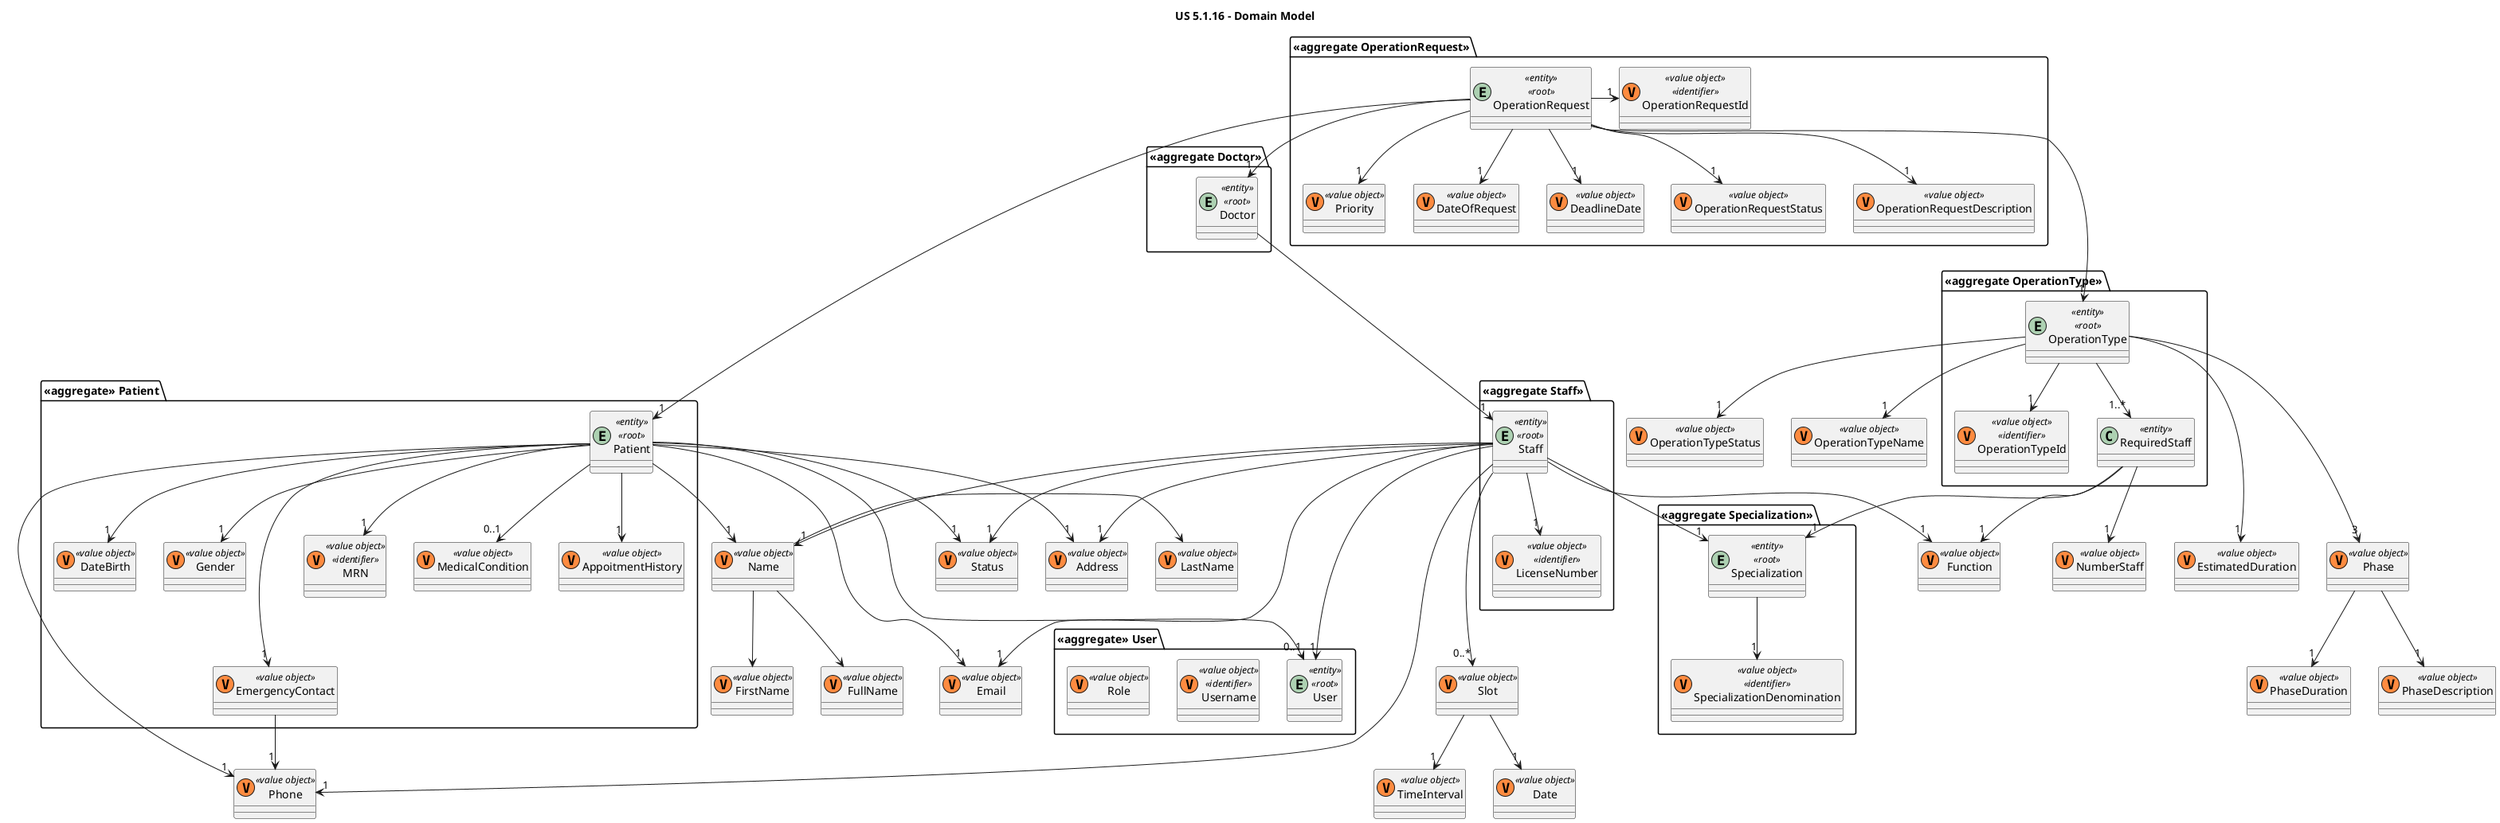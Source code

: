 @startuml
'https://plantuml.com/class-diagram

title "US 5.1.16 - Domain Model"

class Name <<(V,#FF8B40)value object>> {}
class FirstName <<(V,#FF8B40)value object>> {}
class LastName <<(V,#FF8B40)value object>> {}
class FullName <<(V,#FF8B40)value object>> {}
class Phone <<(V,#FF8B40)value object>> {}
class Email <<(V,#FF8B40)value object>> {}
class Date <<(V,#FF8B40)value object>> {}
class Slot <<(V,#FF8B40)value object>> {}
class Status <<(V,#FF8B40)value object>> {}
class Address <<(V,#FF8B40)value object>> {}
class Function <<(V,#FF8B40)value object>>  {}
class TimeInterval <<(V,#FF8B40)value object>> {}

package "<<aggregate>> Patient" {
    entity Patient <<entity>> <<root>> {}
    class DateBirth <<(V,#FF8B40)value object>> {}
    class Gender <<(V,#FF8B40)value object>> {}
    class EmergencyContact <<(V,#FF8B40)value object>> {}
    class MRN <<(V,#FF8B40)value object>> <<identifier>> {}
    class MedicalCondition <<(V,#FF8B40)value object>> {}
    class AppoitmentHistory <<(V,#FF8B40)value object>> {}
}
package "<<aggregate>> User" {
    entity User <<entity>> <<root>>
    class Username <<(V,#FF8B40) value object>> <<identifier>>
    class Role <<(V,#FF8B40) value object>>
}

package "<<aggregate Staff>>" {
    entity Staff <<entity>><<root>>{}
    class LicenseNumber <<(V,#FF8B40)value object>> <<identifier>> {}
}

package "<<aggregate Doctor>>" {
    entity Doctor <<entity>><<root>>{}
}

package "<<aggregate OperationRequest>>"{
    entity OperationRequest <<entity>> <<root>> {}
    class OperationRequestId <<(V,#FF8B40)value object>> <<identifier>> {}
    class Priority <<(V,#FF8B40)value object>> {}
    class DateOfRequest <<(V,#FF8B40)value object>>  {}
    class DeadlineDate <<(V,#FF8B40)value object>>  {}
    class OperationRequestStatus <<(V,#FF8B40)value object>>
    class OperationRequestDescription <<(V,#FF8B40)value object>>

}

package "<<aggregate OperationType>>"{
    entity OperationType <<entity>> <<root>> {}
    class OperationTypeId <<(V,#FF8B40)value object>> <<identifier>> {}
    class RequiredStaff <<entity>>  {}
}

class EstimatedDuration <<(V,#FF8B40)value object>>  {}
class Phase <<(V,#FF8B40)value object>>  {}
class PhaseDuration <<(V,#FF8B40)value object>>  {}
class PhaseDescription <<(V,#FF8B40)value object>> {}
class OperationTypeStatus <<(V,#FF8B40)value object>> {}
class OperationTypeName <<(V,#FF8B40)value object>>  {}
class NumberStaff <<(V,#FF8B40)value object>>  {}

package "<<aggregate Specialization>>"{
    entity Specialization <<entity>> <<root>> {}
    class SpecializationDenomination <<(V,#FF8B40)value object>> <<identifier>> {}
}

Name --> FirstName
Name -> LastName
Name --> FullName

Doctor -> "1" Staff

OperationType --> "1" OperationTypeId
OperationType --> "1" OperationTypeStatus
OperationType --> "1" OperationTypeName
OperationType --> "1..*" RequiredStaff
RequiredStaff --> "1" Specialization
RequiredStaff --> "1" Function
RequiredStaff --> "1" NumberStaff
OperationType ---> "1" EstimatedDuration
OperationType ---> "3" Phase
Phase --> "1" PhaseDuration
Phase --> "1" PhaseDescription

OperationRequest -> "1" OperationRequestId
OperationRequest --> "1" Priority
OperationRequest --> "1" Patient
OperationRequest --> "1" Doctor
OperationRequest ---> "1" OperationType
OperationRequest --> "1" DateOfRequest
OperationRequest --> "1" DeadlineDate
OperationRequest --> "1" OperationRequestStatus
OperationRequest --> "1" OperationRequestDescription

Patient -> "1" Status
Patient -> "1" Name
Patient --> "1" DateBirth
Patient --> "1" Gender
Patient ---> "1" EmergencyContact
Patient --> "1" MRN
Patient --> "0..1" MedicalCondition
Patient --> "1" AppoitmentHistory
Patient --> "1" Email
Patient --> "1" Phone
Patient --> "1" Address
Patient---> "0..1" User
EmergencyContact --> "1" Phone

Staff --> "1" Status
Staff --> "1" Name
Staff --> "1" Function
Staff ---> "1" Email
Staff ---> "1" Phone
Staff --> "1" Address
Staff --> "1" LicenseNumber
Staff ---> "0..*" Slot
Staff --> "1" Specialization
Staff -> "1" User

Specialization --> "1" SpecializationDenomination
Slot --> "1" Date
Slot --> "1" TimeInterval

@enduml